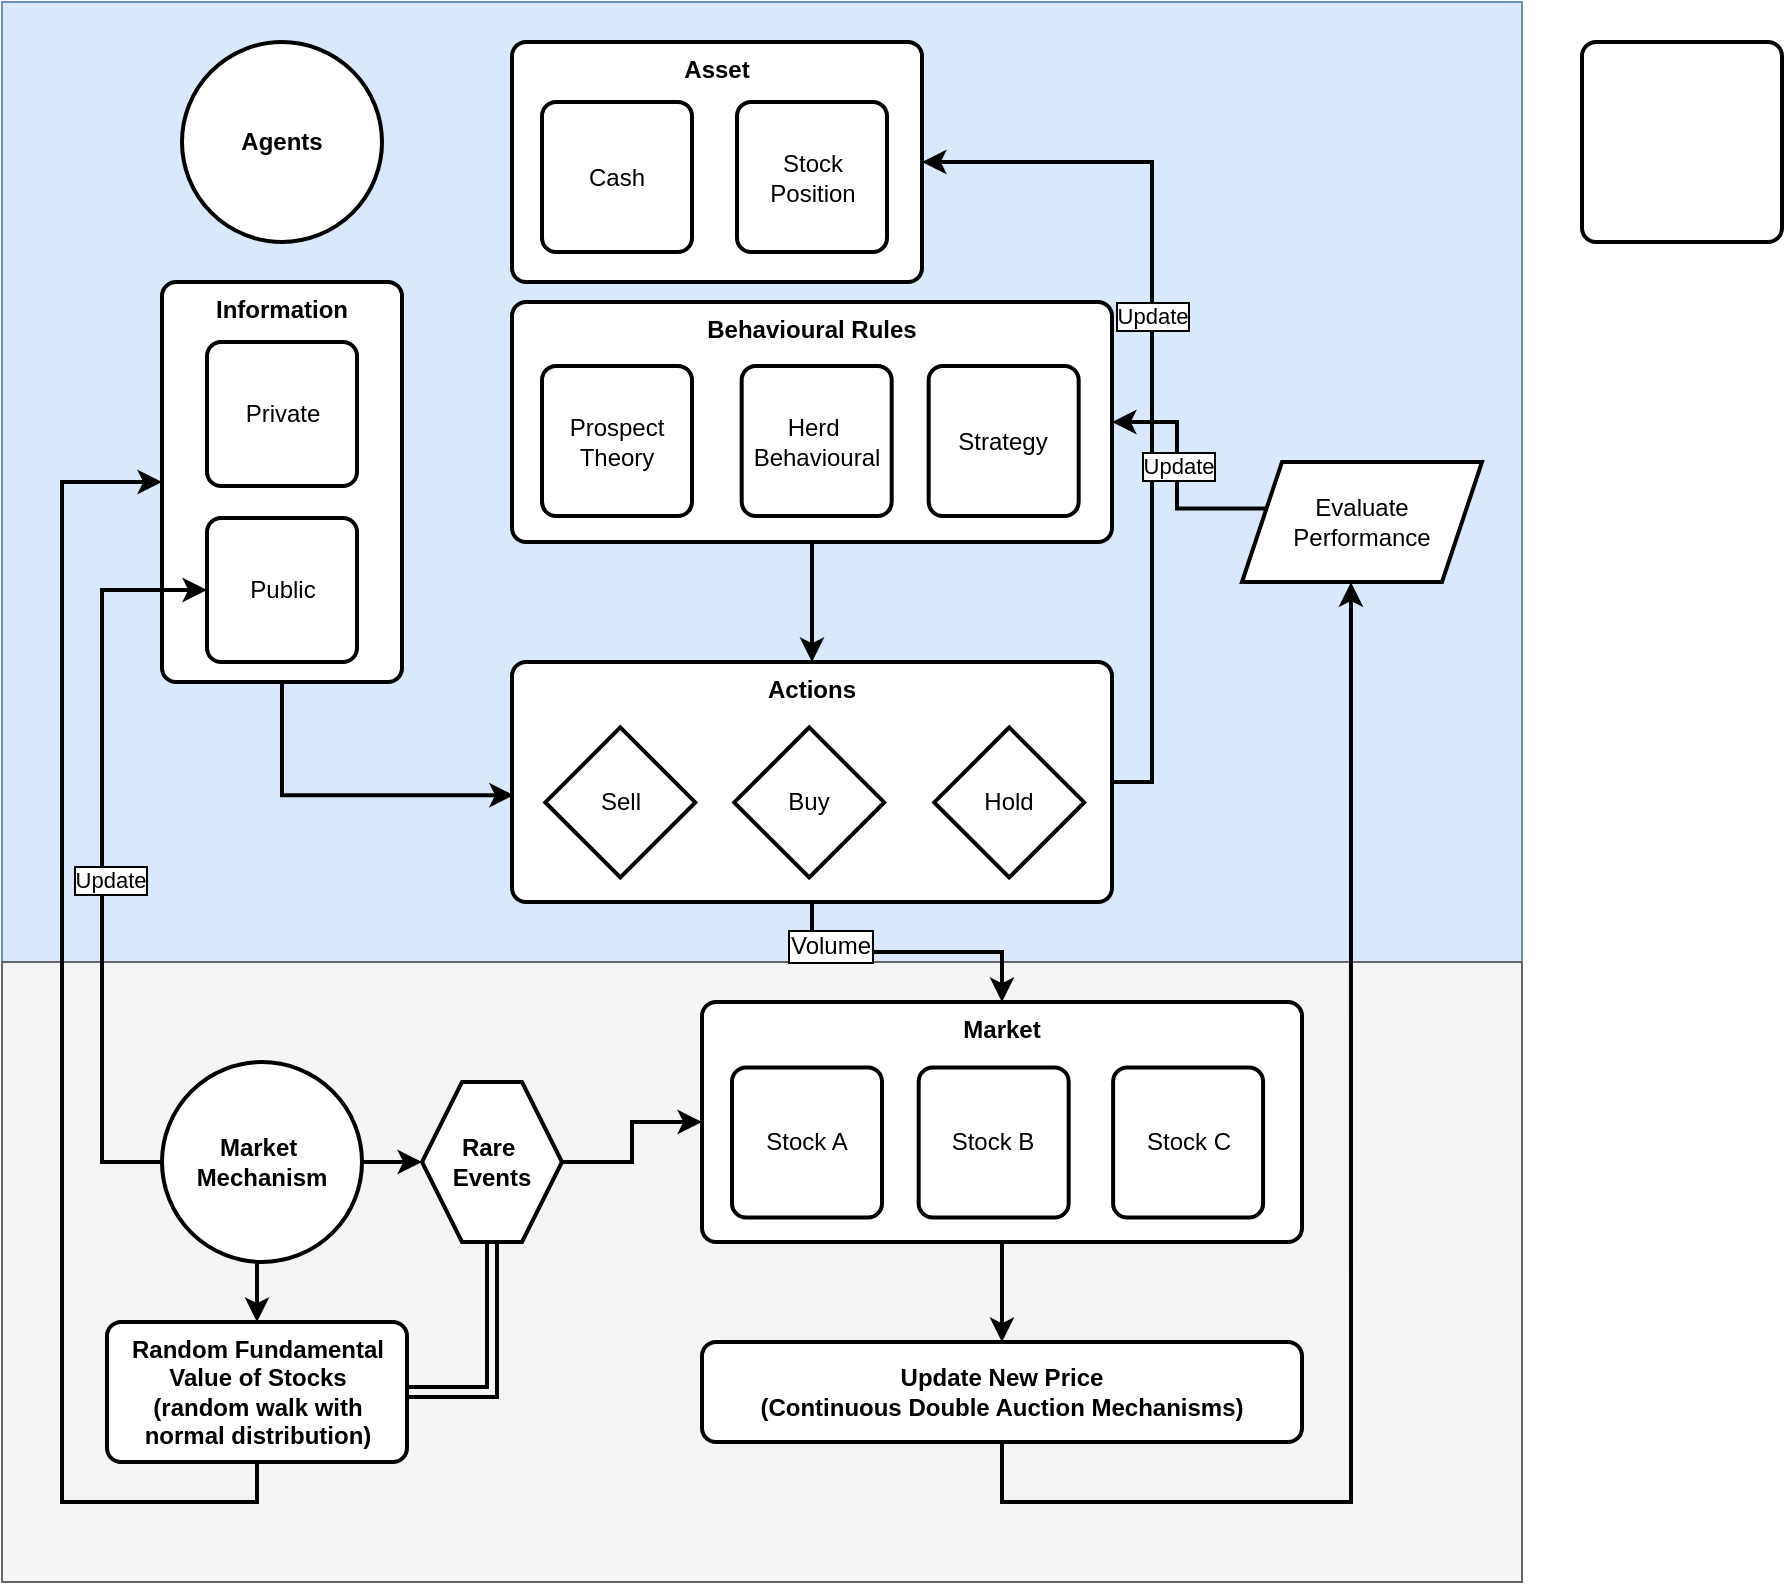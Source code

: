 <mxfile version="26.3.0">
  <diagram name="Page-1" id="KlvJ_ZtWi_6_skd0xNUw">
    <mxGraphModel dx="885" dy="599" grid="1" gridSize="10" guides="1" tooltips="1" connect="1" arrows="1" fold="1" page="1" pageScale="1" pageWidth="3300" pageHeight="4681" math="0" shadow="0">
      <root>
        <mxCell id="0" />
        <mxCell id="1" parent="0" />
        <mxCell id="tXSgrvyaVrMiq4xXwk9L-121" value="" style="rounded=0;whiteSpace=wrap;html=1;fillColor=#dae8fc;strokeColor=#6c8ebf;" vertex="1" parent="1">
          <mxGeometry x="200" y="100" width="760" height="480" as="geometry" />
        </mxCell>
        <mxCell id="tXSgrvyaVrMiq4xXwk9L-144" style="edgeStyle=orthogonalEdgeStyle;rounded=0;orthogonalLoop=1;jettySize=auto;html=1;exitX=1;exitY=0.5;exitDx=0;exitDy=0;entryX=1;entryY=0.5;entryDx=0;entryDy=0;strokeWidth=2;" edge="1" parent="1" source="tXSgrvyaVrMiq4xXwk9L-54" target="tXSgrvyaVrMiq4xXwk9L-141">
          <mxGeometry relative="1" as="geometry" />
        </mxCell>
        <mxCell id="tXSgrvyaVrMiq4xXwk9L-145" value="Update" style="edgeLabel;html=1;align=center;verticalAlign=middle;resizable=0;points=[];textShadow=0;labelBorderColor=default;" vertex="1" connectable="0" parent="tXSgrvyaVrMiq4xXwk9L-144">
          <mxGeometry x="0.14" relative="1" as="geometry">
            <mxPoint as="offset" />
          </mxGeometry>
        </mxCell>
        <mxCell id="tXSgrvyaVrMiq4xXwk9L-123" value="" style="rounded=0;whiteSpace=wrap;html=1;fillColor=#f5f5f5;strokeColor=#666666;fontColor=#333333;" vertex="1" parent="1">
          <mxGeometry x="200" y="580" width="760" height="310" as="geometry" />
        </mxCell>
        <mxCell id="tXSgrvyaVrMiq4xXwk9L-52" value="&lt;b&gt;Agents&lt;/b&gt;" style="strokeWidth=2;html=1;shape=mxgraph.flowchart.start_2;whiteSpace=wrap;" vertex="1" parent="1">
          <mxGeometry x="290" y="120" width="100" height="100" as="geometry" />
        </mxCell>
        <mxCell id="tXSgrvyaVrMiq4xXwk9L-81" value="" style="group" vertex="1" connectable="0" parent="1">
          <mxGeometry x="455" y="250" width="300" height="120" as="geometry" />
        </mxCell>
        <mxCell id="tXSgrvyaVrMiq4xXwk9L-53" value="&lt;b&gt;Behavioural Rules&lt;/b&gt;" style="rounded=1;whiteSpace=wrap;html=1;absoluteArcSize=1;arcSize=14;strokeWidth=2;verticalAlign=top;" vertex="1" parent="tXSgrvyaVrMiq4xXwk9L-81">
          <mxGeometry width="300" height="120" as="geometry" />
        </mxCell>
        <mxCell id="tXSgrvyaVrMiq4xXwk9L-49" value="Prospect&lt;div&gt;Theory&lt;/div&gt;" style="rounded=1;whiteSpace=wrap;html=1;absoluteArcSize=1;arcSize=14;strokeWidth=2;" vertex="1" parent="tXSgrvyaVrMiq4xXwk9L-81">
          <mxGeometry x="15.003" y="32" width="75" height="75" as="geometry" />
        </mxCell>
        <mxCell id="tXSgrvyaVrMiq4xXwk9L-50" value="Herd&amp;nbsp;&lt;div&gt;Behavioural&lt;/div&gt;" style="rounded=1;whiteSpace=wrap;html=1;absoluteArcSize=1;arcSize=14;strokeWidth=2;" vertex="1" parent="tXSgrvyaVrMiq4xXwk9L-81">
          <mxGeometry x="114.843" y="32" width="75" height="75" as="geometry" />
        </mxCell>
        <mxCell id="tXSgrvyaVrMiq4xXwk9L-74" value="Strategy" style="rounded=1;whiteSpace=wrap;html=1;absoluteArcSize=1;arcSize=14;strokeWidth=2;" vertex="1" parent="tXSgrvyaVrMiq4xXwk9L-81">
          <mxGeometry x="208.333" y="32" width="75" height="75" as="geometry" />
        </mxCell>
        <mxCell id="tXSgrvyaVrMiq4xXwk9L-77" style="edgeStyle=none;rounded=0;orthogonalLoop=1;jettySize=auto;html=1;exitX=1;exitY=0.5;exitDx=0;exitDy=0;" edge="1" parent="tXSgrvyaVrMiq4xXwk9L-81" source="tXSgrvyaVrMiq4xXwk9L-53" target="tXSgrvyaVrMiq4xXwk9L-53">
          <mxGeometry relative="1" as="geometry" />
        </mxCell>
        <mxCell id="tXSgrvyaVrMiq4xXwk9L-84" value="" style="group" vertex="1" connectable="0" parent="1">
          <mxGeometry x="455" y="430" width="300" height="120" as="geometry" />
        </mxCell>
        <mxCell id="tXSgrvyaVrMiq4xXwk9L-54" value="&lt;b&gt;Actions&lt;/b&gt;" style="rounded=1;whiteSpace=wrap;html=1;absoluteArcSize=1;arcSize=14;strokeWidth=2;verticalAlign=top;" vertex="1" parent="tXSgrvyaVrMiq4xXwk9L-84">
          <mxGeometry width="300" height="120.0" as="geometry" />
        </mxCell>
        <mxCell id="tXSgrvyaVrMiq4xXwk9L-55" value="Hold" style="strokeWidth=2;html=1;shape=mxgraph.flowchart.decision;whiteSpace=wrap;aspect=fixed;" vertex="1" parent="tXSgrvyaVrMiq4xXwk9L-84">
          <mxGeometry x="211.111" y="32.727" width="75" height="75" as="geometry" />
        </mxCell>
        <mxCell id="tXSgrvyaVrMiq4xXwk9L-56" value="Buy" style="strokeWidth=2;html=1;shape=mxgraph.flowchart.decision;whiteSpace=wrap;" vertex="1" parent="tXSgrvyaVrMiq4xXwk9L-84">
          <mxGeometry x="111.111" y="32.727" width="75" height="75" as="geometry" />
        </mxCell>
        <mxCell id="tXSgrvyaVrMiq4xXwk9L-57" value="Sell" style="strokeWidth=2;html=1;shape=mxgraph.flowchart.decision;whiteSpace=wrap;" vertex="1" parent="tXSgrvyaVrMiq4xXwk9L-84">
          <mxGeometry x="16.667" y="32.727" width="75" height="75" as="geometry" />
        </mxCell>
        <mxCell id="tXSgrvyaVrMiq4xXwk9L-82" style="edgeStyle=none;rounded=0;orthogonalLoop=1;jettySize=auto;html=1;exitX=0.5;exitY=1;exitDx=0;exitDy=0;" edge="1" parent="tXSgrvyaVrMiq4xXwk9L-84" source="tXSgrvyaVrMiq4xXwk9L-54" target="tXSgrvyaVrMiq4xXwk9L-54">
          <mxGeometry relative="1" as="geometry" />
        </mxCell>
        <mxCell id="tXSgrvyaVrMiq4xXwk9L-86" value="" style="endArrow=classic;html=1;rounded=0;exitX=0.5;exitY=1;exitDx=0;exitDy=0;entryX=0.5;entryY=0;entryDx=0;entryDy=0;strokeWidth=2;" edge="1" parent="1" source="tXSgrvyaVrMiq4xXwk9L-53" target="tXSgrvyaVrMiq4xXwk9L-54">
          <mxGeometry width="50" height="50" relative="1" as="geometry">
            <mxPoint x="520" y="450" as="sourcePoint" />
            <mxPoint x="570" y="400" as="targetPoint" />
          </mxGeometry>
        </mxCell>
        <mxCell id="tXSgrvyaVrMiq4xXwk9L-111" value="" style="endArrow=classic;html=1;rounded=0;exitX=0.5;exitY=1;exitDx=0;exitDy=0;entryX=0.5;entryY=0;entryDx=0;entryDy=0;strokeWidth=2;edgeStyle=orthogonalEdgeStyle;" edge="1" parent="1" source="tXSgrvyaVrMiq4xXwk9L-54" target="tXSgrvyaVrMiq4xXwk9L-95">
          <mxGeometry width="50" height="50" relative="1" as="geometry">
            <mxPoint x="590" y="590" as="sourcePoint" />
            <mxPoint x="590" y="650" as="targetPoint" />
          </mxGeometry>
        </mxCell>
        <mxCell id="tXSgrvyaVrMiq4xXwk9L-132" value="Volume" style="edgeLabel;html=1;align=center;verticalAlign=middle;resizable=0;points=[];fontSize=12;labelBorderColor=default;" vertex="1" connectable="0" parent="tXSgrvyaVrMiq4xXwk9L-111">
          <mxGeometry x="-0.54" y="3" relative="1" as="geometry">
            <mxPoint as="offset" />
          </mxGeometry>
        </mxCell>
        <mxCell id="tXSgrvyaVrMiq4xXwk9L-129" style="edgeStyle=orthogonalEdgeStyle;rounded=0;orthogonalLoop=1;jettySize=auto;html=1;exitX=0.5;exitY=1;exitDx=0;exitDy=0;entryX=0.454;entryY=1.002;entryDx=0;entryDy=0;strokeWidth=2;entryPerimeter=0;" edge="1" parent="1" source="tXSgrvyaVrMiq4xXwk9L-113" target="tXSgrvyaVrMiq4xXwk9L-127">
          <mxGeometry relative="1" as="geometry">
            <mxPoint x="590" y="850" as="sourcePoint" />
            <mxPoint x="865" y="430" as="targetPoint" />
            <Array as="points">
              <mxPoint x="700" y="850" />
              <mxPoint x="874" y="850" />
            </Array>
          </mxGeometry>
        </mxCell>
        <mxCell id="tXSgrvyaVrMiq4xXwk9L-113" value="&lt;b&gt;Update New Price&lt;/b&gt;&lt;div&gt;&lt;b&gt;(C&lt;/b&gt;&lt;span style=&quot;background-color: transparent;&quot;&gt;&lt;b&gt;ontinuous Double Auction Mechanisms&lt;/b&gt;&lt;/span&gt;&lt;b style=&quot;background-color: transparent; color: light-dark(rgb(0, 0, 0), rgb(255, 255, 255));&quot;&gt;)&lt;/b&gt;&lt;/div&gt;" style="rounded=1;whiteSpace=wrap;html=1;absoluteArcSize=1;arcSize=14;strokeWidth=2;" vertex="1" parent="1">
          <mxGeometry x="550" y="770" width="300" height="50" as="geometry" />
        </mxCell>
        <mxCell id="tXSgrvyaVrMiq4xXwk9L-114" value="&lt;b&gt;Information&lt;/b&gt;" style="rounded=1;whiteSpace=wrap;html=1;absoluteArcSize=1;arcSize=14;strokeWidth=2;verticalAlign=top;" vertex="1" parent="1">
          <mxGeometry x="280" y="240" width="120" height="200" as="geometry" />
        </mxCell>
        <mxCell id="tXSgrvyaVrMiq4xXwk9L-115" value="Private" style="rounded=1;whiteSpace=wrap;html=1;absoluteArcSize=1;arcSize=14;strokeWidth=2;aspect=fixed;" vertex="1" parent="1">
          <mxGeometry x="302.503" y="270" width="75" height="72" as="geometry" />
        </mxCell>
        <mxCell id="tXSgrvyaVrMiq4xXwk9L-116" value="Public" style="rounded=1;whiteSpace=wrap;html=1;absoluteArcSize=1;arcSize=14;strokeWidth=2;aspect=fixed;" vertex="1" parent="1">
          <mxGeometry x="302.503" y="358" width="75" height="72" as="geometry" />
        </mxCell>
        <mxCell id="tXSgrvyaVrMiq4xXwk9L-117" value="" style="endArrow=classic;html=1;rounded=0;exitX=0.5;exitY=1;exitDx=0;exitDy=0;entryX=0.003;entryY=0.555;entryDx=0;entryDy=0;strokeWidth=2;entryPerimeter=0;edgeStyle=orthogonalEdgeStyle;" edge="1" parent="1" source="tXSgrvyaVrMiq4xXwk9L-114" target="tXSgrvyaVrMiq4xXwk9L-54">
          <mxGeometry width="50" height="50" relative="1" as="geometry">
            <mxPoint x="370" y="500" as="sourcePoint" />
            <mxPoint x="370" y="560" as="targetPoint" />
          </mxGeometry>
        </mxCell>
        <mxCell id="tXSgrvyaVrMiq4xXwk9L-119" style="edgeStyle=orthogonalEdgeStyle;rounded=0;orthogonalLoop=1;jettySize=auto;html=1;exitX=0;exitY=0.5;exitDx=0;exitDy=0;exitPerimeter=0;strokeWidth=2;fontSize=12;" edge="1" parent="1" source="tXSgrvyaVrMiq4xXwk9L-118" target="tXSgrvyaVrMiq4xXwk9L-116">
          <mxGeometry relative="1" as="geometry">
            <Array as="points">
              <mxPoint x="250" y="680" />
              <mxPoint x="250" y="394" />
            </Array>
          </mxGeometry>
        </mxCell>
        <mxCell id="tXSgrvyaVrMiq4xXwk9L-120" value="Update" style="edgeLabel;html=1;align=center;verticalAlign=middle;resizable=0;points=[];labelBorderColor=default;" vertex="1" connectable="0" parent="tXSgrvyaVrMiq4xXwk9L-119">
          <mxGeometry x="-0.069" y="-4" relative="1" as="geometry">
            <mxPoint as="offset" />
          </mxGeometry>
        </mxCell>
        <mxCell id="tXSgrvyaVrMiq4xXwk9L-150" style="edgeStyle=orthogonalEdgeStyle;rounded=0;orthogonalLoop=1;jettySize=auto;html=1;exitX=0.5;exitY=1;exitDx=0;exitDy=0;exitPerimeter=0;entryX=0.5;entryY=0;entryDx=0;entryDy=0;strokeWidth=2;" edge="1" parent="1" source="tXSgrvyaVrMiq4xXwk9L-118" target="tXSgrvyaVrMiq4xXwk9L-149">
          <mxGeometry relative="1" as="geometry" />
        </mxCell>
        <mxCell id="tXSgrvyaVrMiq4xXwk9L-157" value="" style="edgeStyle=orthogonalEdgeStyle;rounded=0;orthogonalLoop=1;jettySize=auto;html=1;strokeWidth=2;" edge="1" parent="1" source="tXSgrvyaVrMiq4xXwk9L-118" target="tXSgrvyaVrMiq4xXwk9L-156">
          <mxGeometry relative="1" as="geometry">
            <Array as="points">
              <mxPoint x="400" y="680" />
              <mxPoint x="400" y="680" />
            </Array>
          </mxGeometry>
        </mxCell>
        <mxCell id="tXSgrvyaVrMiq4xXwk9L-118" value="&lt;b&gt;Market&amp;nbsp;&lt;/b&gt;&lt;div&gt;&lt;b&gt;Mechanism&lt;/b&gt;&lt;/div&gt;" style="strokeWidth=2;html=1;shape=mxgraph.flowchart.start_2;whiteSpace=wrap;" vertex="1" parent="1">
          <mxGeometry x="280" y="630" width="100" height="100" as="geometry" />
        </mxCell>
        <mxCell id="tXSgrvyaVrMiq4xXwk9L-124" value="" style="endArrow=classic;html=1;rounded=0;exitX=0.5;exitY=1;exitDx=0;exitDy=0;strokeWidth=2;" edge="1" parent="1" source="tXSgrvyaVrMiq4xXwk9L-95" target="tXSgrvyaVrMiq4xXwk9L-113">
          <mxGeometry width="50" height="50" relative="1" as="geometry">
            <mxPoint x="540" y="800" as="sourcePoint" />
            <mxPoint x="540" y="850" as="targetPoint" />
          </mxGeometry>
        </mxCell>
        <mxCell id="tXSgrvyaVrMiq4xXwk9L-127" value="Evaluate Performance" style="shape=parallelogram;perimeter=parallelogramPerimeter;whiteSpace=wrap;html=1;fixedSize=1;strokeWidth=2;" vertex="1" parent="1">
          <mxGeometry x="820" y="330" width="120" height="60" as="geometry" />
        </mxCell>
        <mxCell id="tXSgrvyaVrMiq4xXwk9L-128" value="" style="endArrow=classic;html=1;rounded=0;exitX=0.101;exitY=0.388;exitDx=0;exitDy=0;entryX=1;entryY=0.5;entryDx=0;entryDy=0;strokeWidth=2;exitPerimeter=0;edgeStyle=orthogonalEdgeStyle;" edge="1" parent="1" source="tXSgrvyaVrMiq4xXwk9L-127" target="tXSgrvyaVrMiq4xXwk9L-53">
          <mxGeometry width="50" height="50" relative="1" as="geometry">
            <mxPoint x="770" y="380" as="sourcePoint" />
            <mxPoint x="770" y="440" as="targetPoint" />
          </mxGeometry>
        </mxCell>
        <mxCell id="tXSgrvyaVrMiq4xXwk9L-130" value="Update" style="edgeLabel;html=1;align=center;verticalAlign=middle;resizable=0;points=[];labelBorderColor=default;" vertex="1" connectable="0" parent="tXSgrvyaVrMiq4xXwk9L-128">
          <mxGeometry x="0.102" relative="1" as="geometry">
            <mxPoint as="offset" />
          </mxGeometry>
        </mxCell>
        <mxCell id="tXSgrvyaVrMiq4xXwk9L-141" value="&lt;b&gt;Asset&lt;/b&gt;" style="rounded=1;whiteSpace=wrap;html=1;absoluteArcSize=1;arcSize=14;strokeWidth=2;verticalAlign=top;" vertex="1" parent="1">
          <mxGeometry x="455" y="120" width="205" height="120" as="geometry" />
        </mxCell>
        <mxCell id="tXSgrvyaVrMiq4xXwk9L-142" value="Cash" style="rounded=1;whiteSpace=wrap;html=1;absoluteArcSize=1;arcSize=14;strokeWidth=2;aspect=fixed;" vertex="1" parent="1">
          <mxGeometry x="470" y="150" width="75" height="75" as="geometry" />
        </mxCell>
        <mxCell id="tXSgrvyaVrMiq4xXwk9L-143" value="Stock Position" style="rounded=1;whiteSpace=wrap;html=1;absoluteArcSize=1;arcSize=14;strokeWidth=2;aspect=fixed;" vertex="1" parent="1">
          <mxGeometry x="567.5" y="150" width="75" height="75" as="geometry" />
        </mxCell>
        <mxCell id="tXSgrvyaVrMiq4xXwk9L-153" style="edgeStyle=orthogonalEdgeStyle;rounded=0;orthogonalLoop=1;jettySize=auto;html=1;exitX=0.5;exitY=1;exitDx=0;exitDy=0;entryX=0;entryY=0.5;entryDx=0;entryDy=0;strokeWidth=2;" edge="1" parent="1" source="tXSgrvyaVrMiq4xXwk9L-149" target="tXSgrvyaVrMiq4xXwk9L-114">
          <mxGeometry relative="1" as="geometry">
            <Array as="points">
              <mxPoint x="328" y="850" />
              <mxPoint x="230" y="850" />
              <mxPoint x="230" y="340" />
            </Array>
          </mxGeometry>
        </mxCell>
        <mxCell id="tXSgrvyaVrMiq4xXwk9L-149" value="&lt;b&gt;Random Fundamental Value of Stocks&lt;/b&gt;&lt;div&gt;&lt;b&gt;(random walk with normal distribution)&lt;/b&gt;&lt;/div&gt;" style="rounded=1;whiteSpace=wrap;html=1;absoluteArcSize=1;arcSize=14;strokeWidth=2;" vertex="1" parent="1">
          <mxGeometry x="252.5" y="760" width="150" height="70" as="geometry" />
        </mxCell>
        <mxCell id="tXSgrvyaVrMiq4xXwk9L-155" value="" style="group" vertex="1" connectable="0" parent="1">
          <mxGeometry x="550" y="600" width="300" height="120.0" as="geometry" />
        </mxCell>
        <mxCell id="tXSgrvyaVrMiq4xXwk9L-95" value="&lt;b&gt;Market&lt;/b&gt;" style="rounded=1;whiteSpace=wrap;html=1;absoluteArcSize=1;arcSize=14;strokeWidth=2;verticalAlign=top;" vertex="1" parent="tXSgrvyaVrMiq4xXwk9L-155">
          <mxGeometry width="300" height="120.0" as="geometry" />
        </mxCell>
        <mxCell id="tXSgrvyaVrMiq4xXwk9L-100" value="Stock A" style="rounded=1;whiteSpace=wrap;html=1;absoluteArcSize=1;arcSize=14;strokeWidth=2;" vertex="1" parent="tXSgrvyaVrMiq4xXwk9L-155">
          <mxGeometry x="15" y="32.73" width="75" height="75" as="geometry" />
        </mxCell>
        <mxCell id="tXSgrvyaVrMiq4xXwk9L-109" value="&lt;div&gt;Stock B&lt;/div&gt;" style="rounded=1;whiteSpace=wrap;html=1;absoluteArcSize=1;arcSize=14;strokeWidth=2;" vertex="1" parent="tXSgrvyaVrMiq4xXwk9L-155">
          <mxGeometry x="108.333" y="32.731" width="75" height="75" as="geometry" />
        </mxCell>
        <mxCell id="tXSgrvyaVrMiq4xXwk9L-110" value="Stock C" style="rounded=1;whiteSpace=wrap;html=1;absoluteArcSize=1;arcSize=14;strokeWidth=2;" vertex="1" parent="tXSgrvyaVrMiq4xXwk9L-155">
          <mxGeometry x="205.556" y="32.731" width="75" height="75" as="geometry" />
        </mxCell>
        <mxCell id="tXSgrvyaVrMiq4xXwk9L-99" style="edgeStyle=none;rounded=0;orthogonalLoop=1;jettySize=auto;html=1;exitX=0.5;exitY=1;exitDx=0;exitDy=0;" edge="1" parent="tXSgrvyaVrMiq4xXwk9L-155" source="tXSgrvyaVrMiq4xXwk9L-95" target="tXSgrvyaVrMiq4xXwk9L-95">
          <mxGeometry relative="1" as="geometry" />
        </mxCell>
        <mxCell id="tXSgrvyaVrMiq4xXwk9L-158" style="edgeStyle=orthogonalEdgeStyle;rounded=0;orthogonalLoop=1;jettySize=auto;html=1;exitX=1;exitY=0.5;exitDx=0;exitDy=0;entryX=0;entryY=0.5;entryDx=0;entryDy=0;textShadow=0;strokeWidth=2;" edge="1" parent="1" source="tXSgrvyaVrMiq4xXwk9L-156" target="tXSgrvyaVrMiq4xXwk9L-95">
          <mxGeometry relative="1" as="geometry" />
        </mxCell>
        <mxCell id="tXSgrvyaVrMiq4xXwk9L-159" style="edgeStyle=orthogonalEdgeStyle;rounded=0;orthogonalLoop=1;jettySize=auto;html=1;exitX=0.5;exitY=1;exitDx=0;exitDy=0;entryX=1;entryY=0.5;entryDx=0;entryDy=0;shape=link;strokeWidth=2;" edge="1" parent="1" source="tXSgrvyaVrMiq4xXwk9L-156" target="tXSgrvyaVrMiq4xXwk9L-149">
          <mxGeometry relative="1" as="geometry" />
        </mxCell>
        <mxCell id="tXSgrvyaVrMiq4xXwk9L-156" value="&lt;b&gt;Rare&amp;nbsp;&lt;/b&gt;&lt;div&gt;&lt;b&gt;Events&lt;/b&gt;&lt;/div&gt;" style="shape=hexagon;perimeter=hexagonPerimeter2;whiteSpace=wrap;html=1;fixedSize=1;strokeWidth=2;" vertex="1" parent="1">
          <mxGeometry x="410" y="640" width="70" height="80" as="geometry" />
        </mxCell>
        <mxCell id="tXSgrvyaVrMiq4xXwk9L-160" value="" style="rounded=1;whiteSpace=wrap;html=1;absoluteArcSize=1;arcSize=14;strokeWidth=2;" vertex="1" parent="1">
          <mxGeometry x="990" y="120" width="100" height="100" as="geometry" />
        </mxCell>
      </root>
    </mxGraphModel>
  </diagram>
</mxfile>
